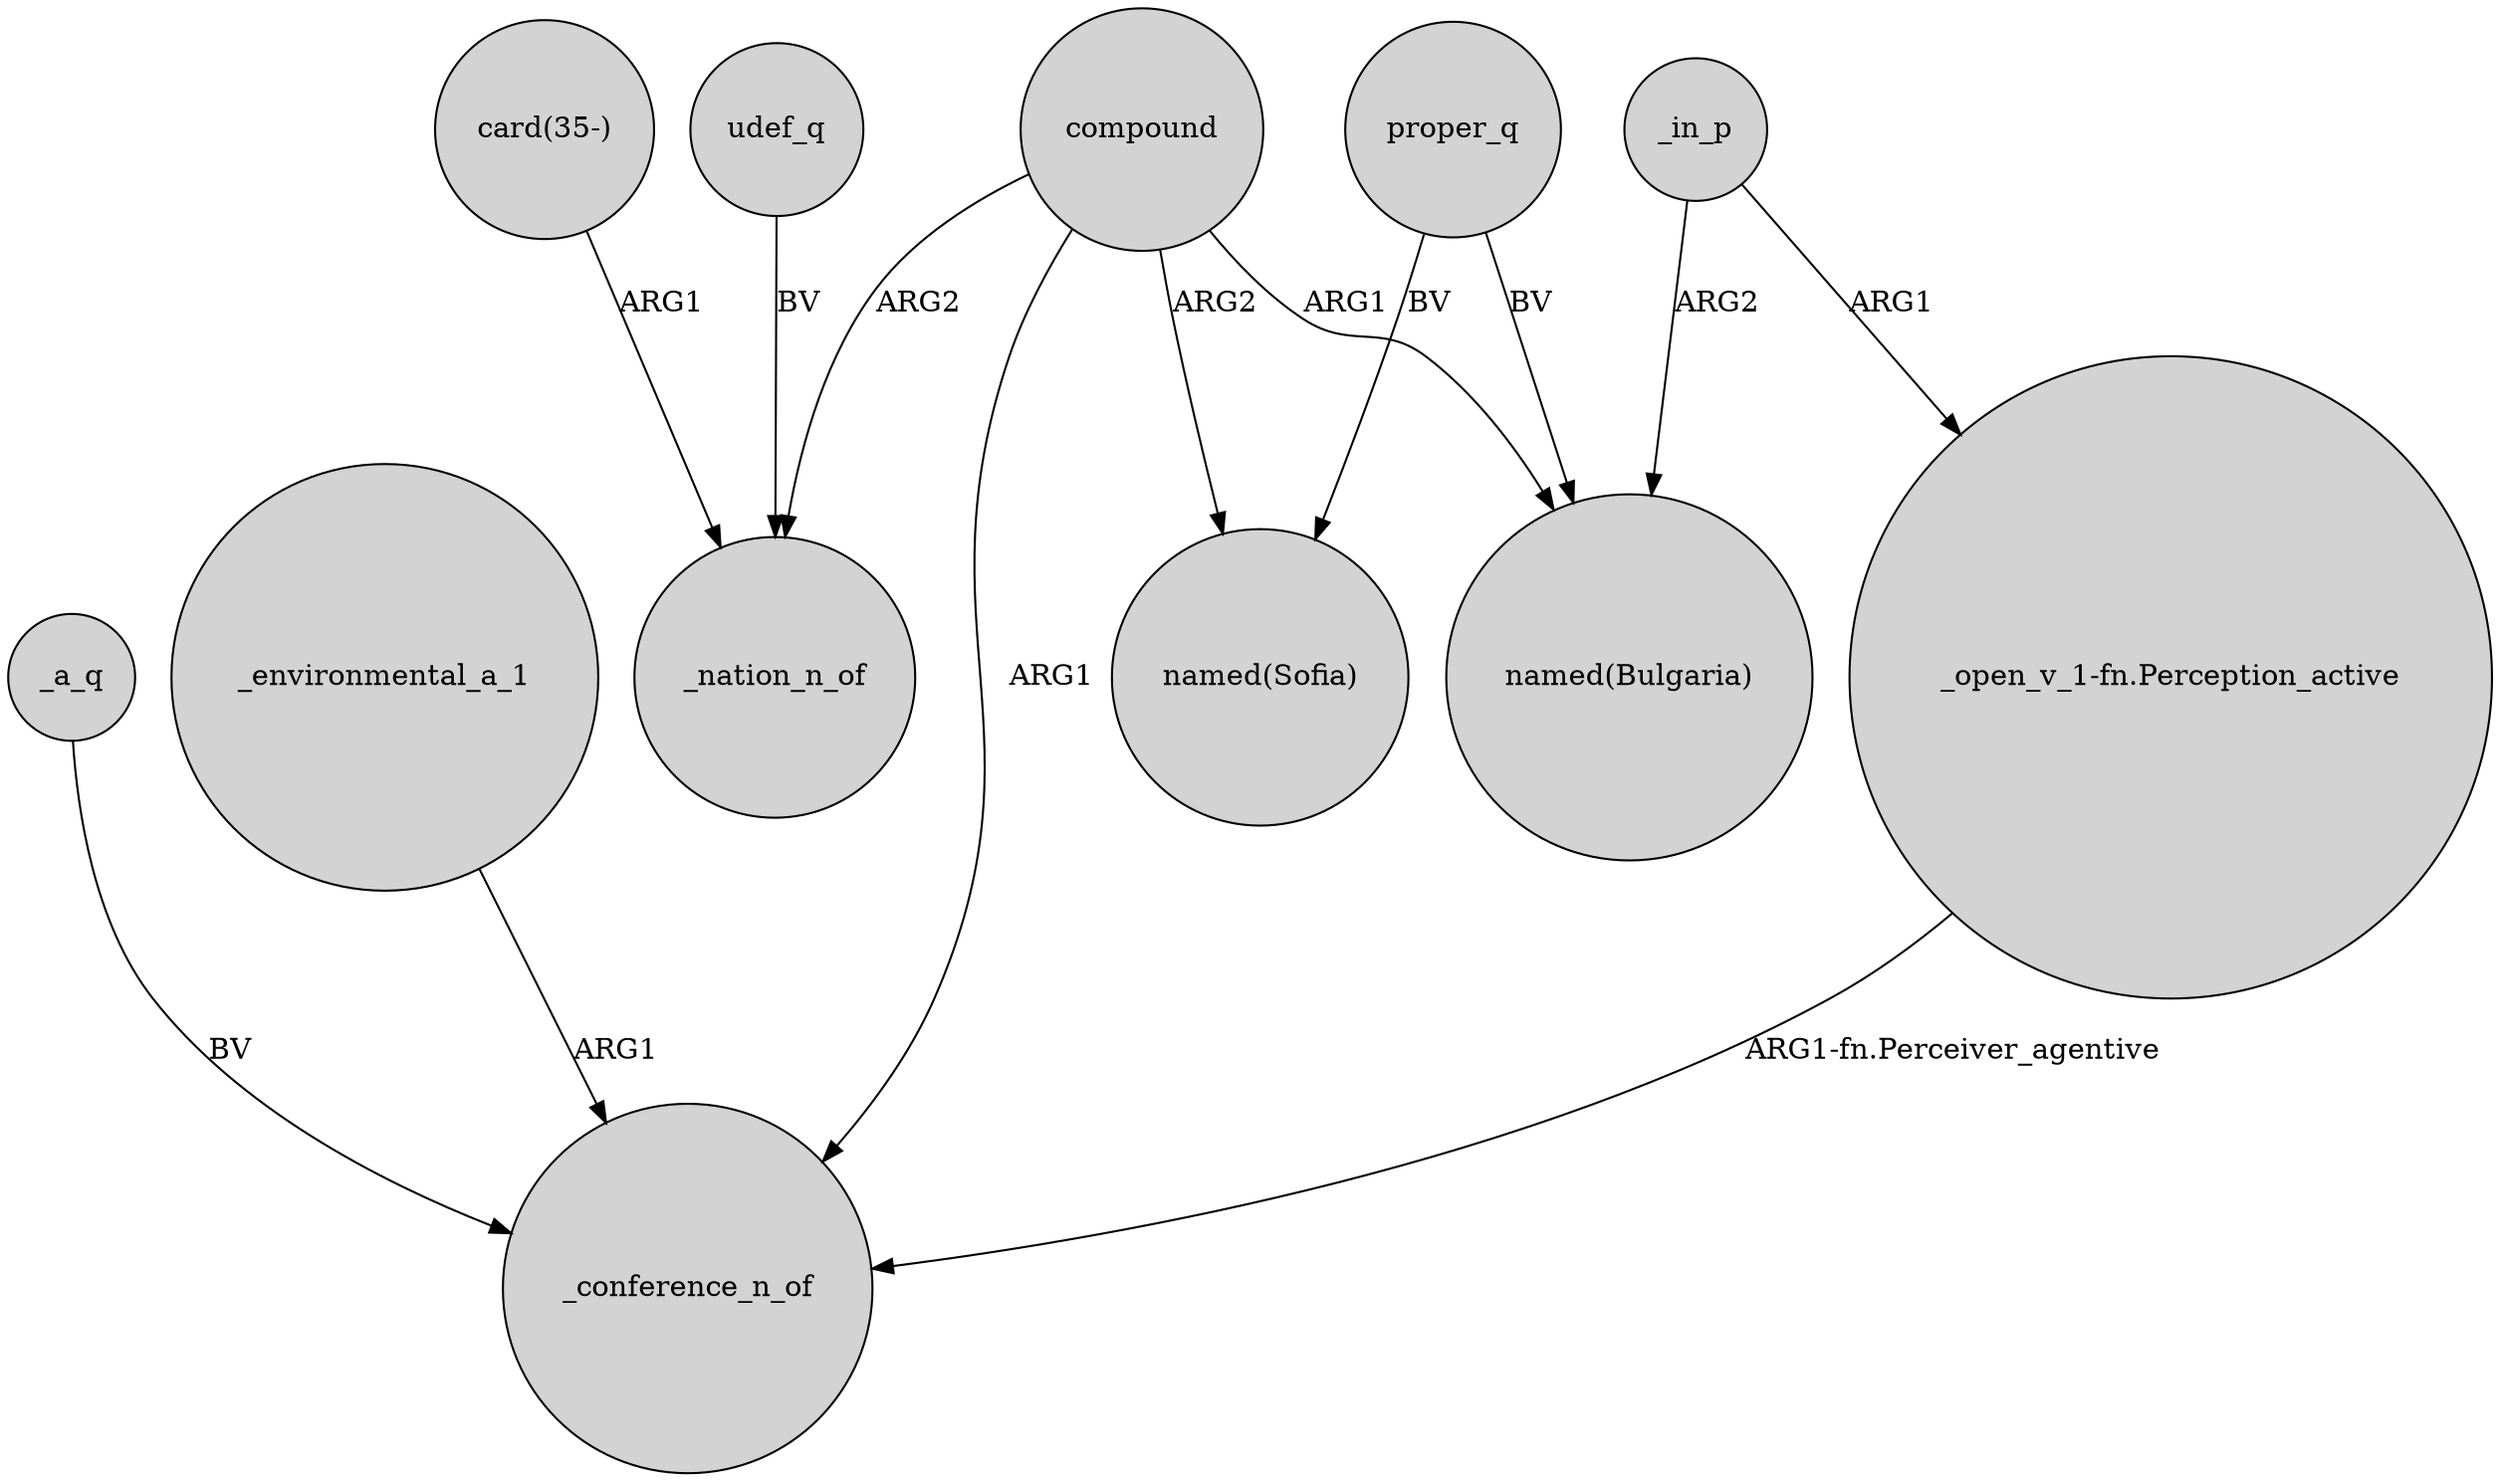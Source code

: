 digraph {
	node [shape=circle style=filled]
	_a_q -> _conference_n_of [label=BV]
	udef_q -> _nation_n_of [label=BV]
	_environmental_a_1 -> _conference_n_of [label=ARG1]
	compound -> _conference_n_of [label=ARG1]
	_in_p -> "named(Bulgaria)" [label=ARG2]
	proper_q -> "named(Bulgaria)" [label=BV]
	compound -> "named(Sofia)" [label=ARG2]
	compound -> "named(Bulgaria)" [label=ARG1]
	proper_q -> "named(Sofia)" [label=BV]
	"card(35-)" -> _nation_n_of [label=ARG1]
	compound -> _nation_n_of [label=ARG2]
	_in_p -> "_open_v_1-fn.Perception_active" [label=ARG1]
	"_open_v_1-fn.Perception_active" -> _conference_n_of [label="ARG1-fn.Perceiver_agentive"]
}
